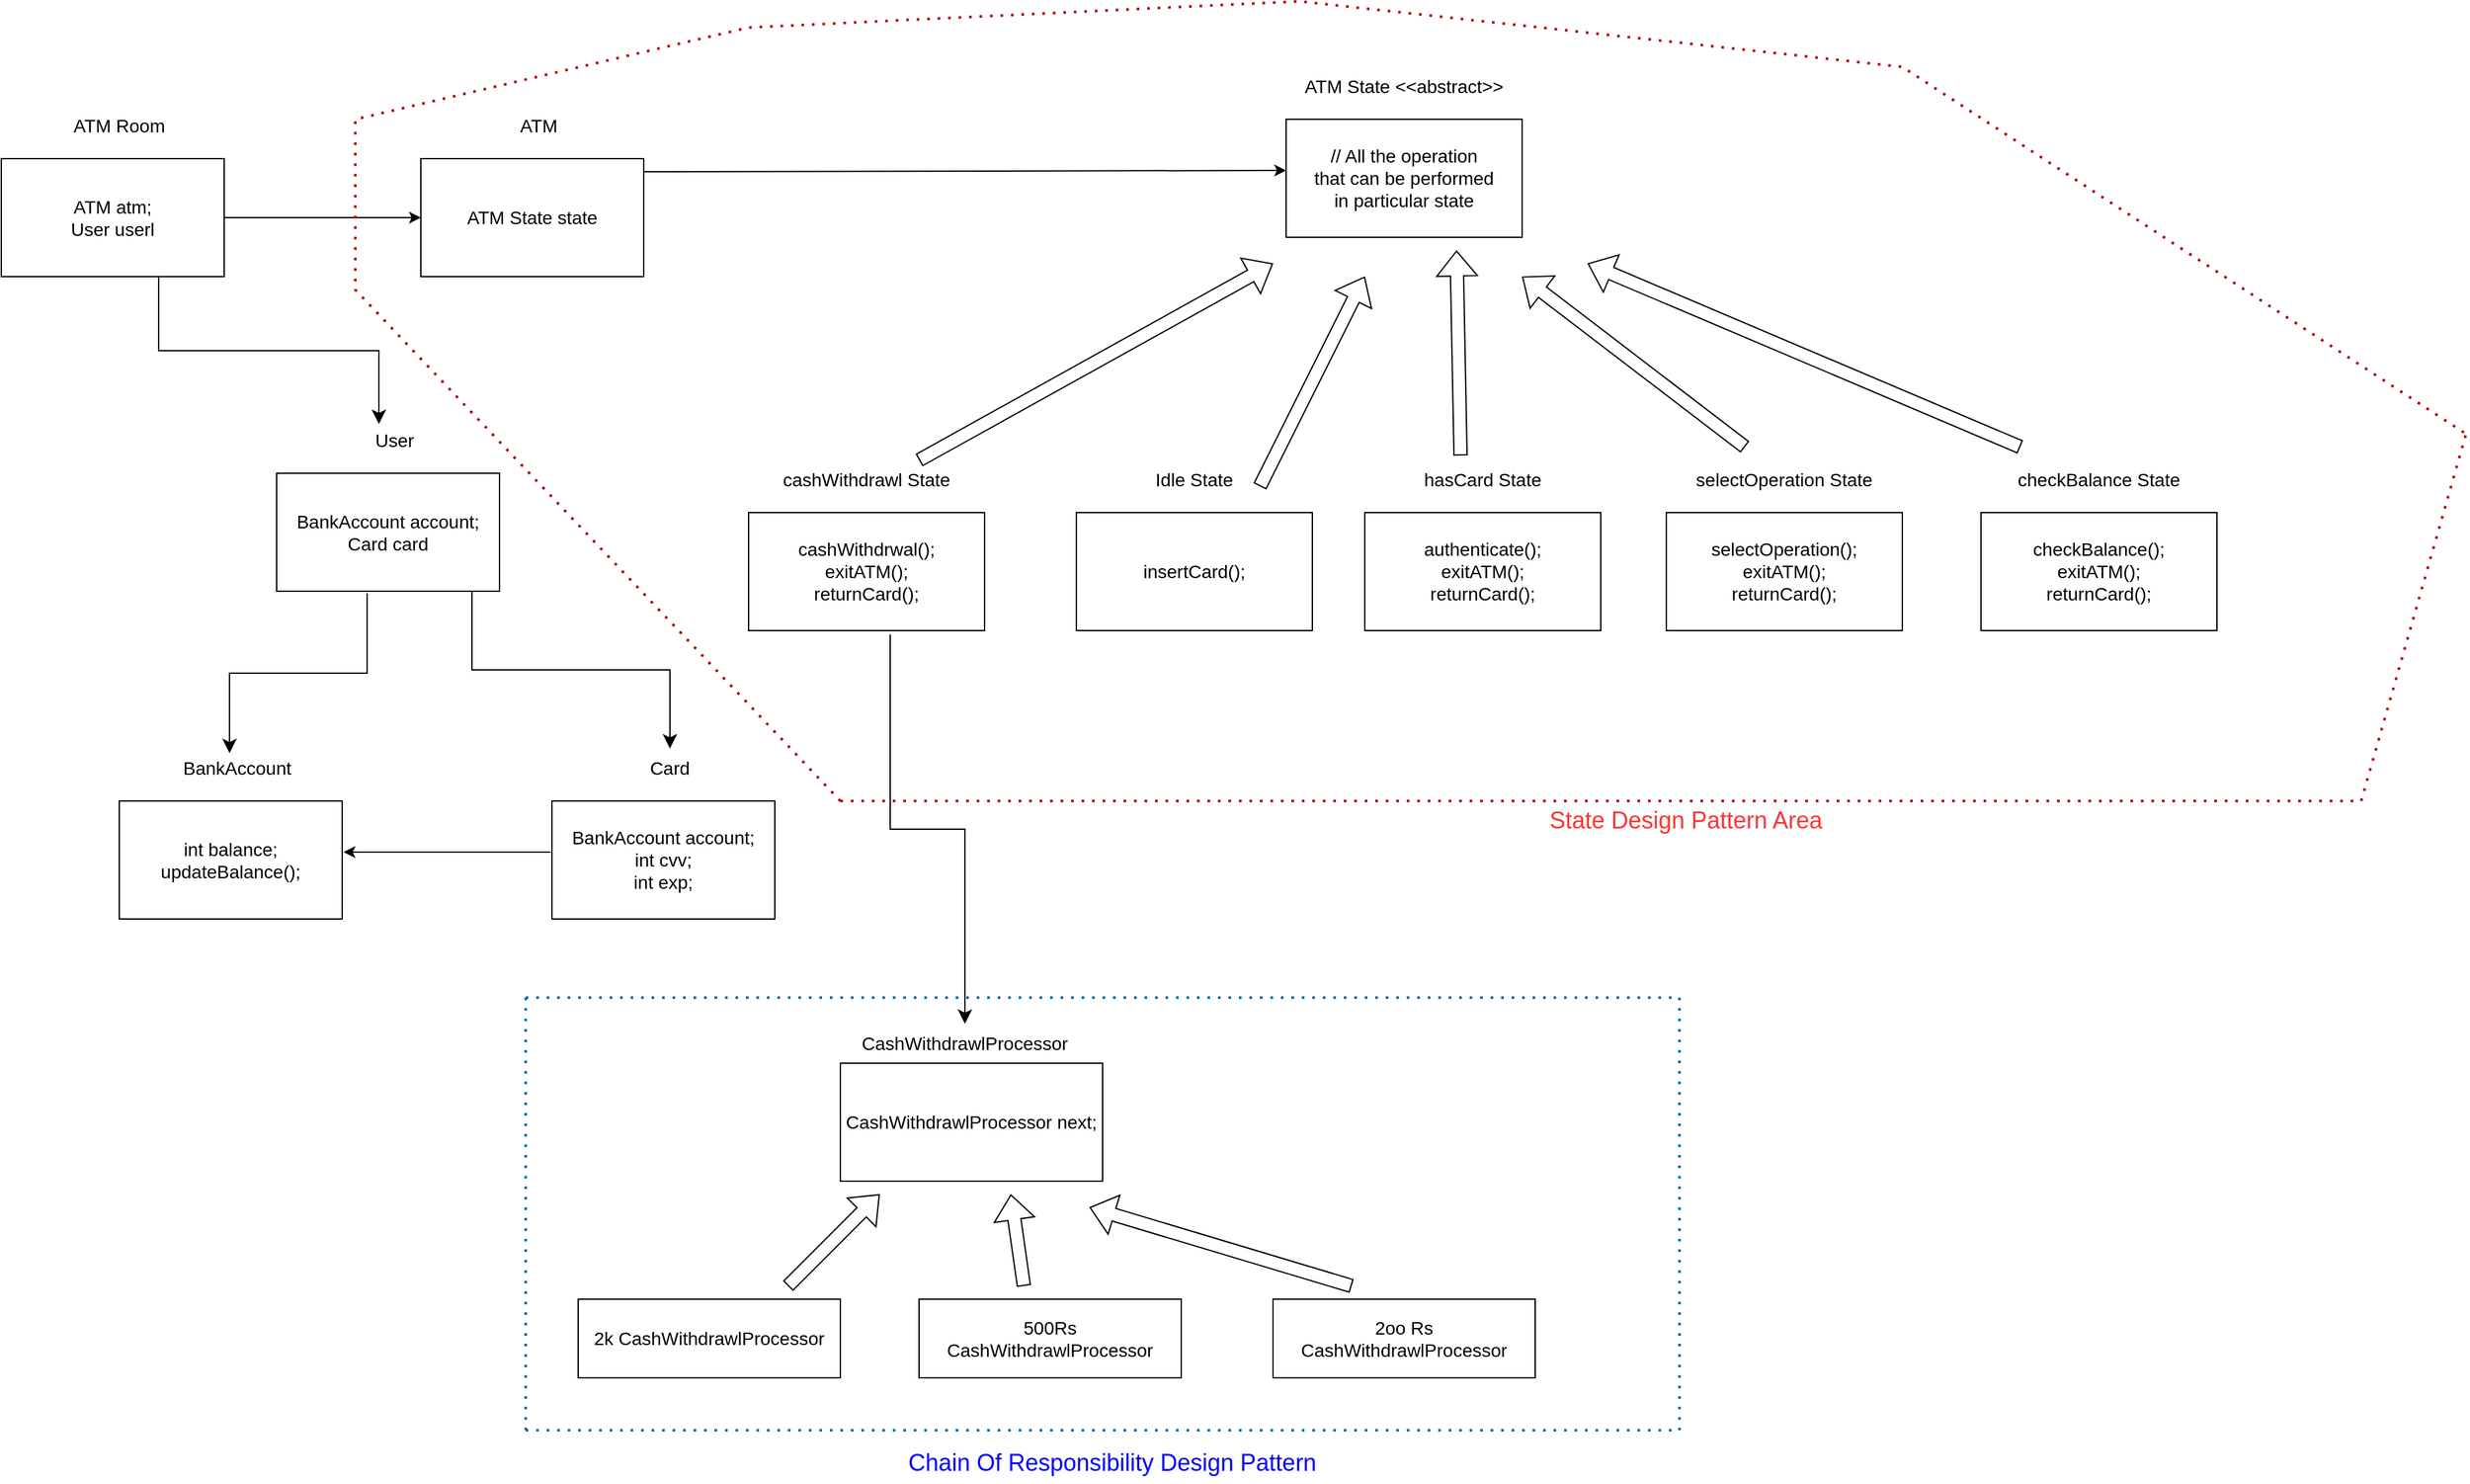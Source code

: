 <mxfile version="27.0.6">
  <diagram name="Page-1" id="Kk6GCK4LstFddURs280n">
    <mxGraphModel dx="1684" dy="1602" grid="1" gridSize="10" guides="1" tooltips="1" connect="1" arrows="1" fold="1" page="1" pageScale="1" pageWidth="850" pageHeight="1100" math="0" shadow="0">
      <root>
        <mxCell id="0" />
        <mxCell id="1" parent="0" />
        <mxCell id="klKvHwUEyPqV0aK19Lbt-1" value="" style="rounded=0;whiteSpace=wrap;html=1;" vertex="1" parent="1">
          <mxGeometry x="460" y="80" width="180" height="90" as="geometry" />
        </mxCell>
        <mxCell id="klKvHwUEyPqV0aK19Lbt-2" value="&lt;font style=&quot;font-size: 14px;&quot;&gt;// All the operation that can be performed in particular state&lt;/font&gt;" style="text;html=1;align=center;verticalAlign=middle;whiteSpace=wrap;rounded=0;" vertex="1" parent="1">
          <mxGeometry x="480" y="95" width="140" height="60" as="geometry" />
        </mxCell>
        <mxCell id="klKvHwUEyPqV0aK19Lbt-3" value="&lt;font style=&quot;font-size: 14px;&quot;&gt;ATM State &amp;lt;&amp;lt;abstract&amp;gt;&amp;gt;&lt;/font&gt;" style="text;html=1;align=center;verticalAlign=middle;whiteSpace=wrap;rounded=0;" vertex="1" parent="1">
          <mxGeometry x="470" y="40" width="160" height="30" as="geometry" />
        </mxCell>
        <mxCell id="klKvHwUEyPqV0aK19Lbt-4" value="" style="rounded=0;whiteSpace=wrap;html=1;" vertex="1" parent="1">
          <mxGeometry x="300" y="380" width="180" height="90" as="geometry" />
        </mxCell>
        <mxCell id="klKvHwUEyPqV0aK19Lbt-5" value="&lt;span style=&quot;font-size: 14px;&quot;&gt;insertCard();&lt;/span&gt;" style="text;html=1;align=center;verticalAlign=middle;whiteSpace=wrap;rounded=0;" vertex="1" parent="1">
          <mxGeometry x="320" y="395" width="140" height="60" as="geometry" />
        </mxCell>
        <mxCell id="klKvHwUEyPqV0aK19Lbt-6" value="&lt;span style=&quot;font-size: 14px;&quot;&gt;Idle State&lt;/span&gt;" style="text;html=1;align=center;verticalAlign=middle;whiteSpace=wrap;rounded=0;" vertex="1" parent="1">
          <mxGeometry x="310" y="340" width="160" height="30" as="geometry" />
        </mxCell>
        <mxCell id="klKvHwUEyPqV0aK19Lbt-7" value="" style="rounded=0;whiteSpace=wrap;html=1;" vertex="1" parent="1">
          <mxGeometry x="520" y="380" width="180" height="90" as="geometry" />
        </mxCell>
        <mxCell id="klKvHwUEyPqV0aK19Lbt-8" value="&lt;span style=&quot;font-size: 14px;&quot;&gt;authenticate();&lt;/span&gt;&lt;div&gt;&lt;span style=&quot;font-size: 14px;&quot;&gt;exitATM();&lt;/span&gt;&lt;/div&gt;&lt;div&gt;&lt;span style=&quot;font-size: 14px;&quot;&gt;returnCard();&lt;/span&gt;&lt;/div&gt;" style="text;html=1;align=center;verticalAlign=middle;whiteSpace=wrap;rounded=0;" vertex="1" parent="1">
          <mxGeometry x="540" y="395" width="140" height="60" as="geometry" />
        </mxCell>
        <mxCell id="klKvHwUEyPqV0aK19Lbt-9" value="&lt;span style=&quot;font-size: 14px;&quot;&gt;hasCard State&lt;/span&gt;" style="text;html=1;align=center;verticalAlign=middle;whiteSpace=wrap;rounded=0;" vertex="1" parent="1">
          <mxGeometry x="530" y="340" width="160" height="30" as="geometry" />
        </mxCell>
        <mxCell id="klKvHwUEyPqV0aK19Lbt-10" value="" style="rounded=0;whiteSpace=wrap;html=1;" vertex="1" parent="1">
          <mxGeometry x="750" y="380" width="180" height="90" as="geometry" />
        </mxCell>
        <mxCell id="klKvHwUEyPqV0aK19Lbt-11" value="&lt;span style=&quot;font-size: 14px;&quot;&gt;selectOperation();&lt;/span&gt;&lt;div&gt;&lt;span style=&quot;font-size: 14px;&quot;&gt;exitATM();&lt;/span&gt;&lt;/div&gt;&lt;div&gt;&lt;span style=&quot;font-size: 14px;&quot;&gt;returnCard();&lt;/span&gt;&lt;/div&gt;" style="text;html=1;align=center;verticalAlign=middle;whiteSpace=wrap;rounded=0;" vertex="1" parent="1">
          <mxGeometry x="770" y="395" width="140" height="60" as="geometry" />
        </mxCell>
        <mxCell id="klKvHwUEyPqV0aK19Lbt-12" value="&lt;span style=&quot;font-size: 14px;&quot;&gt;selectOperation State&lt;/span&gt;" style="text;html=1;align=center;verticalAlign=middle;whiteSpace=wrap;rounded=0;" vertex="1" parent="1">
          <mxGeometry x="760" y="340" width="160" height="30" as="geometry" />
        </mxCell>
        <mxCell id="klKvHwUEyPqV0aK19Lbt-16" value="" style="rounded=0;whiteSpace=wrap;html=1;" vertex="1" parent="1">
          <mxGeometry x="50" y="380" width="180" height="90" as="geometry" />
        </mxCell>
        <mxCell id="klKvHwUEyPqV0aK19Lbt-17" value="&lt;span style=&quot;font-size: 14px;&quot;&gt;cashWithdrwal();&lt;/span&gt;&lt;div&gt;&lt;span style=&quot;font-size: 14px;&quot;&gt;exitATM();&lt;/span&gt;&lt;/div&gt;&lt;div&gt;&lt;span style=&quot;font-size: 14px;&quot;&gt;returnCard();&lt;/span&gt;&lt;/div&gt;" style="text;html=1;align=center;verticalAlign=middle;whiteSpace=wrap;rounded=0;" vertex="1" parent="1">
          <mxGeometry x="70" y="395" width="140" height="60" as="geometry" />
        </mxCell>
        <mxCell id="klKvHwUEyPqV0aK19Lbt-18" value="&lt;span style=&quot;font-size: 14px;&quot;&gt;cashWithdrawl State&lt;/span&gt;" style="text;html=1;align=center;verticalAlign=middle;whiteSpace=wrap;rounded=0;" vertex="1" parent="1">
          <mxGeometry x="60" y="340" width="160" height="30" as="geometry" />
        </mxCell>
        <mxCell id="klKvHwUEyPqV0aK19Lbt-19" value="" style="rounded=0;whiteSpace=wrap;html=1;" vertex="1" parent="1">
          <mxGeometry x="990" y="380" width="180" height="90" as="geometry" />
        </mxCell>
        <mxCell id="klKvHwUEyPqV0aK19Lbt-20" value="&lt;span style=&quot;font-size: 14px;&quot;&gt;checkBalance();&lt;/span&gt;&lt;div&gt;&lt;span style=&quot;font-size: 14px;&quot;&gt;exitATM();&lt;/span&gt;&lt;/div&gt;&lt;div&gt;&lt;span style=&quot;font-size: 14px;&quot;&gt;returnCard();&lt;/span&gt;&lt;/div&gt;" style="text;html=1;align=center;verticalAlign=middle;whiteSpace=wrap;rounded=0;" vertex="1" parent="1">
          <mxGeometry x="1010" y="395" width="140" height="60" as="geometry" />
        </mxCell>
        <mxCell id="klKvHwUEyPqV0aK19Lbt-21" value="&lt;span style=&quot;font-size: 14px;&quot;&gt;checkBalance State&lt;/span&gt;" style="text;html=1;align=center;verticalAlign=middle;whiteSpace=wrap;rounded=0;" vertex="1" parent="1">
          <mxGeometry x="1000" y="340" width="160" height="30" as="geometry" />
        </mxCell>
        <mxCell id="klKvHwUEyPqV0aK19Lbt-25" value="" style="shape=flexArrow;endArrow=classic;html=1;rounded=0;" edge="1" parent="1">
          <mxGeometry width="50" height="50" relative="1" as="geometry">
            <mxPoint x="180" y="340" as="sourcePoint" />
            <mxPoint x="450" y="190" as="targetPoint" />
          </mxGeometry>
        </mxCell>
        <mxCell id="klKvHwUEyPqV0aK19Lbt-26" value="" style="shape=flexArrow;endArrow=classic;html=1;rounded=0;" edge="1" parent="1">
          <mxGeometry width="50" height="50" relative="1" as="geometry">
            <mxPoint x="440" y="360" as="sourcePoint" />
            <mxPoint x="520" y="200" as="targetPoint" />
          </mxGeometry>
        </mxCell>
        <mxCell id="klKvHwUEyPqV0aK19Lbt-27" value="" style="shape=flexArrow;endArrow=classic;html=1;rounded=0;exitX=0.394;exitY=-0.117;exitDx=0;exitDy=0;exitPerimeter=0;" edge="1" parent="1" source="klKvHwUEyPqV0aK19Lbt-9">
          <mxGeometry width="50" height="50" relative="1" as="geometry">
            <mxPoint x="585" y="340" as="sourcePoint" />
            <mxPoint x="590" y="180" as="targetPoint" />
          </mxGeometry>
        </mxCell>
        <mxCell id="klKvHwUEyPqV0aK19Lbt-28" value="" style="shape=flexArrow;endArrow=classic;html=1;rounded=0;" edge="1" parent="1">
          <mxGeometry width="50" height="50" relative="1" as="geometry">
            <mxPoint x="810" y="330" as="sourcePoint" />
            <mxPoint x="640" y="200" as="targetPoint" />
          </mxGeometry>
        </mxCell>
        <mxCell id="klKvHwUEyPqV0aK19Lbt-29" value="" style="shape=flexArrow;endArrow=classic;html=1;rounded=0;" edge="1" parent="1">
          <mxGeometry width="50" height="50" relative="1" as="geometry">
            <mxPoint x="1020" y="330" as="sourcePoint" />
            <mxPoint x="690" y="190" as="targetPoint" />
          </mxGeometry>
        </mxCell>
        <mxCell id="klKvHwUEyPqV0aK19Lbt-30" value="" style="rounded=0;whiteSpace=wrap;html=1;" vertex="1" parent="1">
          <mxGeometry x="-200" y="110" width="170" height="90" as="geometry" />
        </mxCell>
        <mxCell id="klKvHwUEyPqV0aK19Lbt-31" value="&lt;span style=&quot;font-size: 14px;&quot;&gt;ATM&lt;/span&gt;" style="text;html=1;align=center;verticalAlign=middle;whiteSpace=wrap;rounded=0;" vertex="1" parent="1">
          <mxGeometry x="-190" y="70" width="160" height="30" as="geometry" />
        </mxCell>
        <mxCell id="klKvHwUEyPqV0aK19Lbt-32" value="&lt;font style=&quot;font-size: 14px;&quot;&gt;ATM State state&lt;/font&gt;" style="text;html=1;align=center;verticalAlign=middle;whiteSpace=wrap;rounded=0;" vertex="1" parent="1">
          <mxGeometry x="-195" y="140" width="160" height="30" as="geometry" />
        </mxCell>
        <mxCell id="klKvHwUEyPqV0aK19Lbt-33" value="" style="endArrow=classic;html=1;rounded=0;" edge="1" parent="1">
          <mxGeometry width="50" height="50" relative="1" as="geometry">
            <mxPoint x="-30" y="120" as="sourcePoint" />
            <mxPoint x="460" y="119" as="targetPoint" />
          </mxGeometry>
        </mxCell>
        <mxCell id="klKvHwUEyPqV0aK19Lbt-35" value="" style="rounded=0;whiteSpace=wrap;html=1;" vertex="1" parent="1">
          <mxGeometry x="-310" y="350" width="170" height="90" as="geometry" />
        </mxCell>
        <mxCell id="klKvHwUEyPqV0aK19Lbt-36" value="&lt;span style=&quot;font-size: 14px;&quot;&gt;User&lt;/span&gt;" style="text;html=1;align=center;verticalAlign=middle;whiteSpace=wrap;rounded=0;" vertex="1" parent="1">
          <mxGeometry x="-300" y="310" width="160" height="30" as="geometry" />
        </mxCell>
        <mxCell id="klKvHwUEyPqV0aK19Lbt-37" value="&lt;span style=&quot;font-size: 14px;&quot;&gt;BankAccount account;&lt;/span&gt;&lt;div&gt;&lt;span style=&quot;font-size: 14px;&quot;&gt;Card card&lt;/span&gt;&lt;/div&gt;" style="text;html=1;align=center;verticalAlign=middle;whiteSpace=wrap;rounded=0;" vertex="1" parent="1">
          <mxGeometry x="-305" y="380" width="160" height="30" as="geometry" />
        </mxCell>
        <mxCell id="klKvHwUEyPqV0aK19Lbt-38" value="" style="rounded=0;whiteSpace=wrap;html=1;" vertex="1" parent="1">
          <mxGeometry x="-430" y="600" width="170" height="90" as="geometry" />
        </mxCell>
        <mxCell id="klKvHwUEyPqV0aK19Lbt-39" value="&lt;span style=&quot;font-size: 14px;&quot;&gt;BankAccount&lt;/span&gt;" style="text;html=1;align=center;verticalAlign=middle;whiteSpace=wrap;rounded=0;" vertex="1" parent="1">
          <mxGeometry x="-420" y="560" width="160" height="30" as="geometry" />
        </mxCell>
        <mxCell id="klKvHwUEyPqV0aK19Lbt-40" value="&lt;span style=&quot;font-size: 14px;&quot;&gt;int balance;&lt;/span&gt;&lt;div&gt;&lt;span style=&quot;font-size: 14px;&quot;&gt;updateBalance();&lt;/span&gt;&lt;/div&gt;" style="text;html=1;align=center;verticalAlign=middle;whiteSpace=wrap;rounded=0;" vertex="1" parent="1">
          <mxGeometry x="-425" y="630" width="160" height="30" as="geometry" />
        </mxCell>
        <mxCell id="klKvHwUEyPqV0aK19Lbt-42" value="" style="rounded=0;whiteSpace=wrap;html=1;" vertex="1" parent="1">
          <mxGeometry x="-100" y="600" width="170" height="90" as="geometry" />
        </mxCell>
        <mxCell id="klKvHwUEyPqV0aK19Lbt-43" value="&lt;span style=&quot;font-size: 14px;&quot;&gt;Card&lt;/span&gt;" style="text;html=1;align=center;verticalAlign=middle;whiteSpace=wrap;rounded=0;" vertex="1" parent="1">
          <mxGeometry x="-90" y="560" width="160" height="30" as="geometry" />
        </mxCell>
        <mxCell id="klKvHwUEyPqV0aK19Lbt-44" value="&lt;span style=&quot;font-size: 14px;&quot;&gt;BankAccount account;&lt;/span&gt;&lt;div&gt;&lt;span style=&quot;font-size: 14px;&quot;&gt;int cvv;&lt;/span&gt;&lt;/div&gt;&lt;div&gt;&lt;span style=&quot;font-size: 14px;&quot;&gt;int exp;&lt;/span&gt;&lt;/div&gt;" style="text;html=1;align=center;verticalAlign=middle;whiteSpace=wrap;rounded=0;" vertex="1" parent="1">
          <mxGeometry x="-95" y="630" width="160" height="30" as="geometry" />
        </mxCell>
        <mxCell id="klKvHwUEyPqV0aK19Lbt-45" value="" style="edgeStyle=elbowEdgeStyle;elbow=vertical;endArrow=classic;html=1;curved=0;rounded=0;endSize=8;startSize=8;" edge="1" parent="1" target="klKvHwUEyPqV0aK19Lbt-43">
          <mxGeometry width="50" height="50" relative="1" as="geometry">
            <mxPoint x="-161" y="440" as="sourcePoint" />
            <mxPoint x="-20" y="550" as="targetPoint" />
          </mxGeometry>
        </mxCell>
        <mxCell id="klKvHwUEyPqV0aK19Lbt-47" value="" style="edgeStyle=elbowEdgeStyle;elbow=vertical;endArrow=classic;html=1;curved=0;rounded=0;endSize=8;startSize=8;entryX=0.463;entryY=0.117;entryDx=0;entryDy=0;entryPerimeter=0;exitX=0.406;exitY=1.017;exitDx=0;exitDy=0;exitPerimeter=0;" edge="1" parent="1" source="klKvHwUEyPqV0aK19Lbt-35" target="klKvHwUEyPqV0aK19Lbt-39">
          <mxGeometry width="50" height="50" relative="1" as="geometry">
            <mxPoint x="80" y="510" as="sourcePoint" />
            <mxPoint x="130" y="460" as="targetPoint" />
          </mxGeometry>
        </mxCell>
        <mxCell id="klKvHwUEyPqV0aK19Lbt-51" value="" style="endArrow=classic;html=1;rounded=0;entryX=1.006;entryY=0.433;entryDx=0;entryDy=0;exitX=-0.006;exitY=0.433;exitDx=0;exitDy=0;entryPerimeter=0;exitPerimeter=0;" edge="1" parent="1" source="klKvHwUEyPqV0aK19Lbt-42" target="klKvHwUEyPqV0aK19Lbt-38">
          <mxGeometry width="50" height="50" relative="1" as="geometry">
            <mxPoint x="-190" y="833" as="sourcePoint" />
            <mxPoint x="130" y="460" as="targetPoint" />
          </mxGeometry>
        </mxCell>
        <mxCell id="klKvHwUEyPqV0aK19Lbt-52" value="" style="rounded=0;whiteSpace=wrap;html=1;" vertex="1" parent="1">
          <mxGeometry x="-520" y="110" width="170" height="90" as="geometry" />
        </mxCell>
        <mxCell id="klKvHwUEyPqV0aK19Lbt-53" value="&lt;span style=&quot;font-size: 14px;&quot;&gt;ATM Room&lt;/span&gt;" style="text;html=1;align=center;verticalAlign=middle;whiteSpace=wrap;rounded=0;" vertex="1" parent="1">
          <mxGeometry x="-510" y="70" width="160" height="30" as="geometry" />
        </mxCell>
        <mxCell id="klKvHwUEyPqV0aK19Lbt-54" value="&lt;span style=&quot;font-size: 14px;&quot;&gt;ATM atm;&lt;/span&gt;&lt;div&gt;&lt;span style=&quot;font-size: 14px;&quot;&gt;User userl&lt;/span&gt;&lt;/div&gt;" style="text;html=1;align=center;verticalAlign=middle;whiteSpace=wrap;rounded=0;" vertex="1" parent="1">
          <mxGeometry x="-515" y="140" width="160" height="30" as="geometry" />
        </mxCell>
        <mxCell id="klKvHwUEyPqV0aK19Lbt-55" value="" style="endArrow=classic;html=1;rounded=0;exitX=1;exitY=0.5;exitDx=0;exitDy=0;entryX=0;entryY=0.5;entryDx=0;entryDy=0;" edge="1" parent="1" source="klKvHwUEyPqV0aK19Lbt-52" target="klKvHwUEyPqV0aK19Lbt-30">
          <mxGeometry width="50" height="50" relative="1" as="geometry">
            <mxPoint x="-170" y="240" as="sourcePoint" />
            <mxPoint x="-120" y="190" as="targetPoint" />
          </mxGeometry>
        </mxCell>
        <mxCell id="klKvHwUEyPqV0aK19Lbt-56" value="" style="edgeStyle=elbowEdgeStyle;elbow=vertical;endArrow=classic;html=1;curved=0;rounded=0;endSize=8;startSize=8;entryX=0.425;entryY=0.083;entryDx=0;entryDy=0;entryPerimeter=0;exitX=0.706;exitY=1.006;exitDx=0;exitDy=0;exitPerimeter=0;" edge="1" parent="1" source="klKvHwUEyPqV0aK19Lbt-52" target="klKvHwUEyPqV0aK19Lbt-36">
          <mxGeometry width="50" height="50" relative="1" as="geometry">
            <mxPoint x="-170" y="240" as="sourcePoint" />
            <mxPoint x="-120" y="190" as="targetPoint" />
          </mxGeometry>
        </mxCell>
        <mxCell id="klKvHwUEyPqV0aK19Lbt-57" value="" style="endArrow=none;dashed=1;html=1;dashPattern=1 3;strokeWidth=2;rounded=0;fillColor=#e51400;strokeColor=#B20000;" edge="1" parent="1">
          <mxGeometry width="50" height="50" relative="1" as="geometry">
            <mxPoint x="120" y="600" as="sourcePoint" />
            <mxPoint x="1360" y="320" as="targetPoint" />
            <Array as="points">
              <mxPoint x="-250" y="210" />
              <mxPoint x="-250" y="80" />
              <mxPoint x="50" y="10" />
              <mxPoint x="470" y="-10" />
              <mxPoint x="930" y="40" />
            </Array>
          </mxGeometry>
        </mxCell>
        <mxCell id="klKvHwUEyPqV0aK19Lbt-58" value="" style="endArrow=none;dashed=1;html=1;dashPattern=1 3;strokeWidth=2;rounded=0;fillColor=#e51400;strokeColor=#B20000;" edge="1" parent="1">
          <mxGeometry width="50" height="50" relative="1" as="geometry">
            <mxPoint x="1280" y="600" as="sourcePoint" />
            <mxPoint x="1360" y="320" as="targetPoint" />
          </mxGeometry>
        </mxCell>
        <mxCell id="klKvHwUEyPqV0aK19Lbt-59" value="" style="endArrow=none;dashed=1;html=1;dashPattern=1 3;strokeWidth=2;rounded=0;fillColor=#e51400;strokeColor=#B20000;" edge="1" parent="1">
          <mxGeometry width="50" height="50" relative="1" as="geometry">
            <mxPoint x="120" y="600" as="sourcePoint" />
            <mxPoint x="1280" y="600" as="targetPoint" />
          </mxGeometry>
        </mxCell>
        <mxCell id="klKvHwUEyPqV0aK19Lbt-60" value="&lt;font style=&quot;font-size: 18px; color: rgb(255, 51, 51);&quot;&gt;State Design Pattern Area&lt;/font&gt;" style="text;html=1;align=center;verticalAlign=middle;whiteSpace=wrap;rounded=0;" vertex="1" parent="1">
          <mxGeometry x="630" y="600" width="270" height="30" as="geometry" />
        </mxCell>
        <mxCell id="klKvHwUEyPqV0aK19Lbt-61" value="&lt;span style=&quot;font-size: 14px;&quot;&gt;CashWithdrawlProcessor next;&lt;/span&gt;" style="rounded=0;whiteSpace=wrap;html=1;" vertex="1" parent="1">
          <mxGeometry x="120" y="800" width="200" height="90" as="geometry" />
        </mxCell>
        <mxCell id="klKvHwUEyPqV0aK19Lbt-63" value="&lt;span style=&quot;font-size: 14px;&quot;&gt;CashWithdrawlProcessor&lt;/span&gt;" style="text;html=1;align=center;verticalAlign=middle;whiteSpace=wrap;rounded=0;" vertex="1" parent="1">
          <mxGeometry x="125" y="770" width="180" height="30" as="geometry" />
        </mxCell>
        <mxCell id="klKvHwUEyPqV0aK19Lbt-66" value="&lt;font style=&quot;font-size: 14px;&quot;&gt;2k&amp;nbsp;CashWithdrawlProcessor&lt;/font&gt;" style="rounded=0;whiteSpace=wrap;html=1;" vertex="1" parent="1">
          <mxGeometry x="-80" y="980" width="200" height="60" as="geometry" />
        </mxCell>
        <mxCell id="klKvHwUEyPqV0aK19Lbt-67" value="&lt;font style=&quot;font-size: 14px;&quot;&gt;500Rs CashWithdrawlProcessor&lt;/font&gt;" style="rounded=0;whiteSpace=wrap;html=1;" vertex="1" parent="1">
          <mxGeometry x="180" y="980" width="200" height="60" as="geometry" />
        </mxCell>
        <mxCell id="klKvHwUEyPqV0aK19Lbt-68" value="&lt;font style=&quot;font-size: 14px;&quot;&gt;2oo Rs CashWithdrawlProcessor&lt;/font&gt;" style="rounded=0;whiteSpace=wrap;html=1;" vertex="1" parent="1">
          <mxGeometry x="450" y="980" width="200" height="60" as="geometry" />
        </mxCell>
        <mxCell id="klKvHwUEyPqV0aK19Lbt-69" value="" style="shape=flexArrow;endArrow=classic;html=1;rounded=0;" edge="1" parent="1">
          <mxGeometry width="50" height="50" relative="1" as="geometry">
            <mxPoint x="80" y="970" as="sourcePoint" />
            <mxPoint x="150" y="900" as="targetPoint" />
          </mxGeometry>
        </mxCell>
        <mxCell id="klKvHwUEyPqV0aK19Lbt-70" value="" style="shape=flexArrow;endArrow=classic;html=1;rounded=0;" edge="1" parent="1">
          <mxGeometry width="50" height="50" relative="1" as="geometry">
            <mxPoint x="260" y="970" as="sourcePoint" />
            <mxPoint x="250" y="900" as="targetPoint" />
          </mxGeometry>
        </mxCell>
        <mxCell id="klKvHwUEyPqV0aK19Lbt-71" value="" style="shape=flexArrow;endArrow=classic;html=1;rounded=0;" edge="1" parent="1">
          <mxGeometry width="50" height="50" relative="1" as="geometry">
            <mxPoint x="510" y="970" as="sourcePoint" />
            <mxPoint x="310" y="910" as="targetPoint" />
          </mxGeometry>
        </mxCell>
        <mxCell id="klKvHwUEyPqV0aK19Lbt-73" value="" style="edgeStyle=elbowEdgeStyle;elbow=vertical;endArrow=classic;html=1;curved=0;rounded=0;endSize=8;startSize=8;entryX=0.5;entryY=0;entryDx=0;entryDy=0;exitX=0.6;exitY=1.033;exitDx=0;exitDy=0;exitPerimeter=0;" edge="1" parent="1" source="klKvHwUEyPqV0aK19Lbt-16" target="klKvHwUEyPqV0aK19Lbt-63">
          <mxGeometry width="50" height="50" relative="1" as="geometry">
            <mxPoint x="340" y="590" as="sourcePoint" />
            <mxPoint x="390" y="540" as="targetPoint" />
          </mxGeometry>
        </mxCell>
        <mxCell id="klKvHwUEyPqV0aK19Lbt-74" value="" style="endArrow=none;dashed=1;html=1;dashPattern=1 3;strokeWidth=2;rounded=0;fillColor=#1ba1e2;strokeColor=#006EAF;" edge="1" parent="1">
          <mxGeometry width="50" height="50" relative="1" as="geometry">
            <mxPoint x="-120" y="750" as="sourcePoint" />
            <mxPoint x="760" y="750" as="targetPoint" />
          </mxGeometry>
        </mxCell>
        <mxCell id="klKvHwUEyPqV0aK19Lbt-75" value="" style="endArrow=none;dashed=1;html=1;dashPattern=1 3;strokeWidth=2;rounded=0;fillColor=#1ba1e2;strokeColor=#006EAF;" edge="1" parent="1">
          <mxGeometry width="50" height="50" relative="1" as="geometry">
            <mxPoint x="-120" y="750" as="sourcePoint" />
            <mxPoint x="-120" y="1080" as="targetPoint" />
          </mxGeometry>
        </mxCell>
        <mxCell id="klKvHwUEyPqV0aK19Lbt-76" value="" style="endArrow=none;dashed=1;html=1;dashPattern=1 3;strokeWidth=2;rounded=0;fillColor=#1ba1e2;strokeColor=#006EAF;" edge="1" parent="1">
          <mxGeometry width="50" height="50" relative="1" as="geometry">
            <mxPoint x="760" y="1080" as="sourcePoint" />
            <mxPoint x="760" y="750" as="targetPoint" />
          </mxGeometry>
        </mxCell>
        <mxCell id="klKvHwUEyPqV0aK19Lbt-77" value="" style="endArrow=none;dashed=1;html=1;dashPattern=1 3;strokeWidth=2;rounded=0;fillColor=#1ba1e2;strokeColor=#006EAF;" edge="1" parent="1">
          <mxGeometry width="50" height="50" relative="1" as="geometry">
            <mxPoint x="-120" y="1080" as="sourcePoint" />
            <mxPoint x="760" y="1080" as="targetPoint" />
          </mxGeometry>
        </mxCell>
        <mxCell id="klKvHwUEyPqV0aK19Lbt-79" value="&lt;font style=&quot;font-size: 18px; color: rgb(0, 0, 255);&quot;&gt;Chain Of Responsibility Design Pattern&amp;nbsp;&lt;/font&gt;" style="text;html=1;align=center;verticalAlign=middle;whiteSpace=wrap;rounded=0;" vertex="1" parent="1">
          <mxGeometry x="170" y="1090" width="320" height="30" as="geometry" />
        </mxCell>
      </root>
    </mxGraphModel>
  </diagram>
</mxfile>
